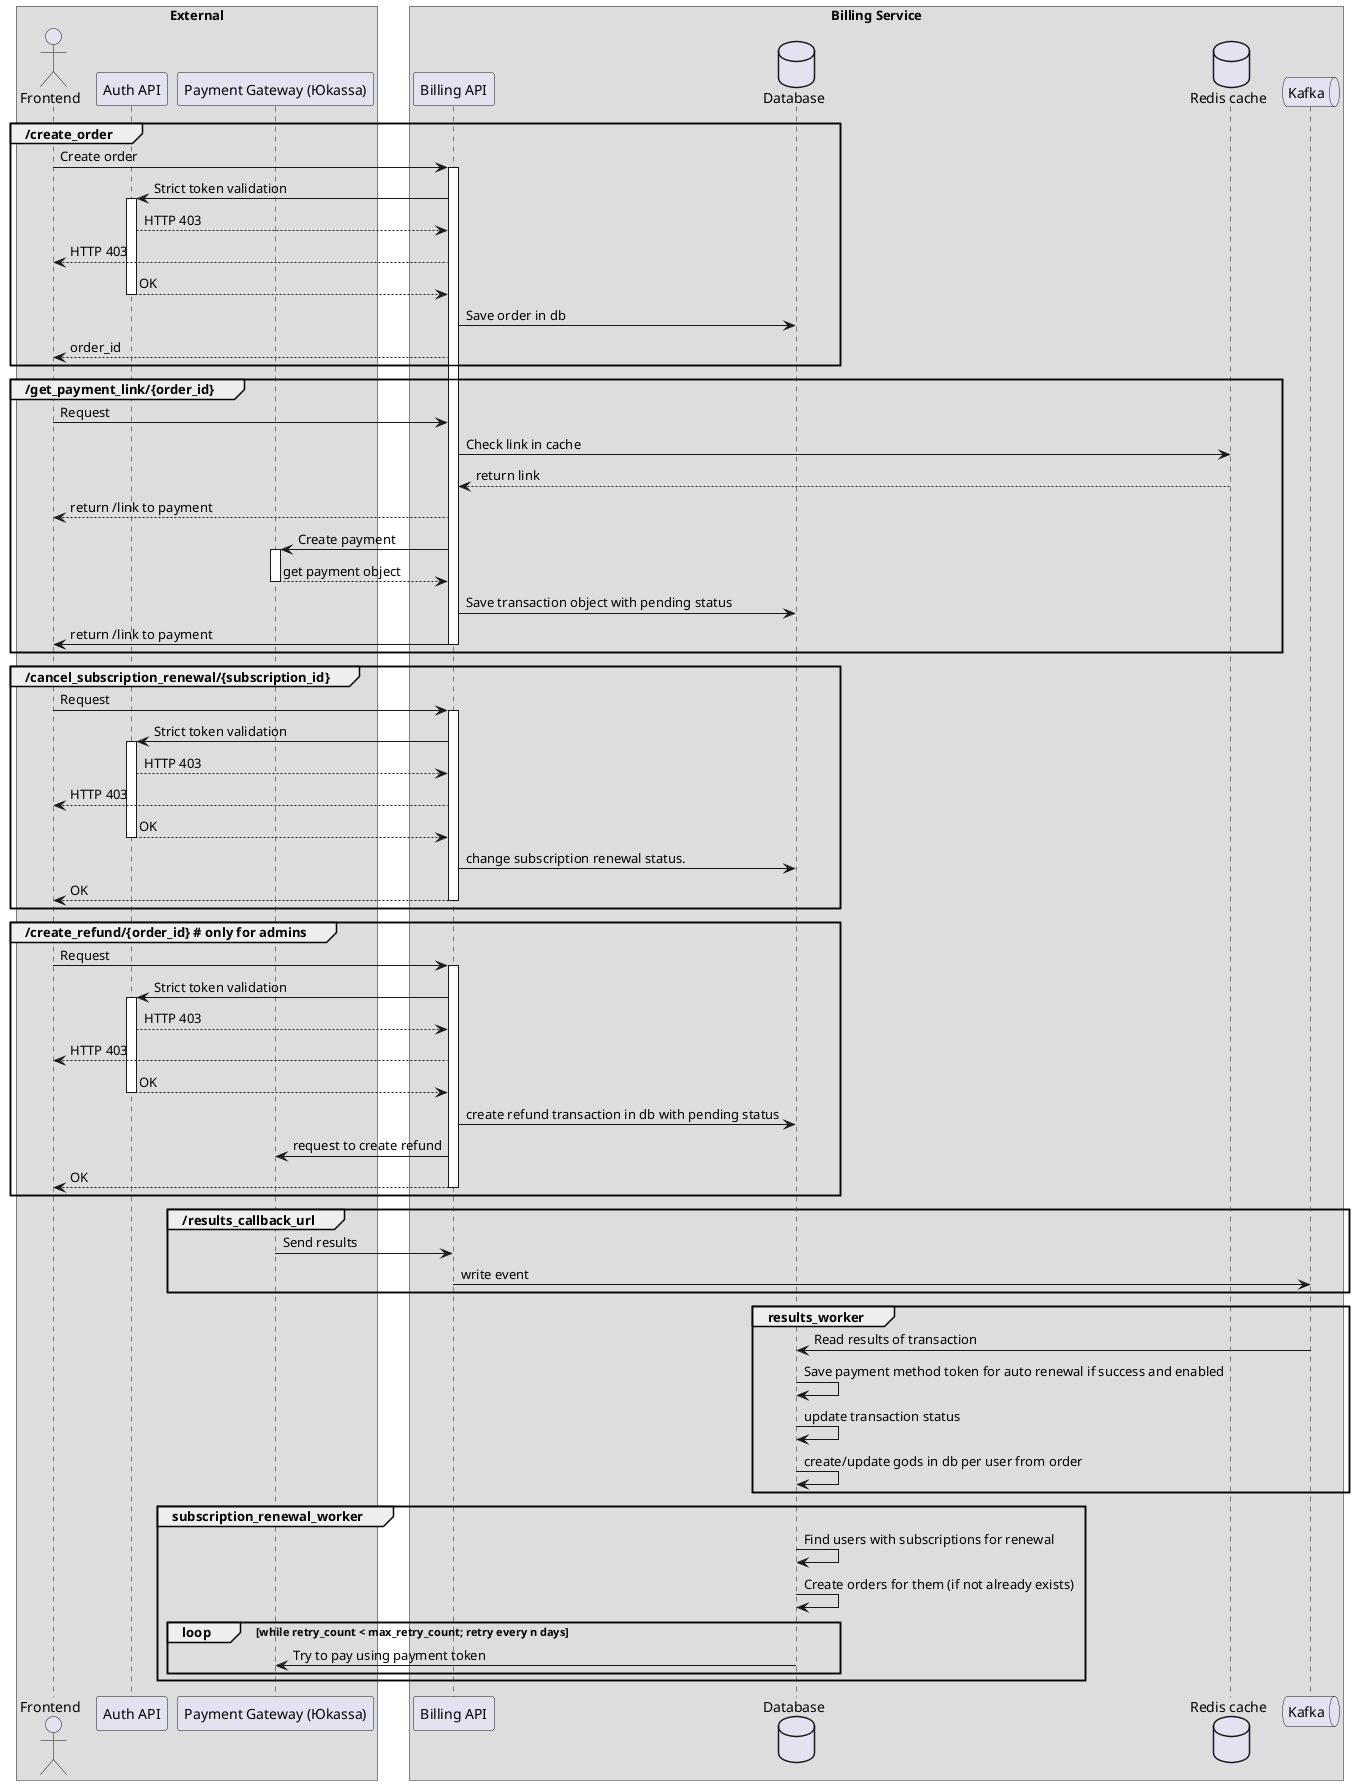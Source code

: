 @startuml

box External
actor "Frontend" as frontend
participant "Auth API" as auth
participant "Payment Gateway (Юkassa)" as payment
box end

box Billing Service
participant "Billing API" as billing
database "Database" as db
database "Redis cache" as cache
queue "Kafka" as kafka
box end

group /create_order
frontend -> billing++: Create order
billing -> auth++: Strict token validation
auth --> billing: HTTP 403
billing --> frontend: HTTP 403
auth --> billing--: OK
billing -> db: Save order in db
billing --> frontend: order_id
end

group /get_payment_link/{order_id}
frontend -> billing: Request
billing -> cache: Check link in cache
cache --> billing: return link
billing --> frontend: return /link to payment
billing -> payment++: Create payment
payment --> billing--: get payment object
billing -> db: Save transaction object with pending status
billing -> frontend--: return /link to payment
end

group /cancel_subscription_renewal/{subscription_id}
frontend -> billing++: Request
billing -> auth++: Strict token validation
auth --> billing: HTTP 403
billing --> frontend: HTTP 403
auth --> billing--: OK
billing -> db: change subscription renewal status.
billing --> frontend--: OK
end

group /create_refund/{order_id} # only for admins
frontend -> billing++: Request
billing -> auth++: Strict token validation
auth --> billing: HTTP 403
billing --> frontend: HTTP 403
auth --> billing--: OK
billing -> db: create refund transaction in db with pending status
billing -> payment: request to create refund
billing --> frontend--: OK
end

group /results_callback_url
payment -> billing: Send results
billing -> kafka: write event
end

group results_worker
kafka -> db: Read results of transaction
db -> db: Save payment method token for auto renewal if success and enabled
db -> db: update transaction status
db -> db: create/update gods in db per user from order
end

group subscription_renewal_worker
db -> db: Find users with subscriptions for renewal
db -> db: Create orders for them (if not already exists)
loop while retry_count < max_retry_count; retry every n days
db -> payment: Try to pay using payment token
end
end
@enduml
